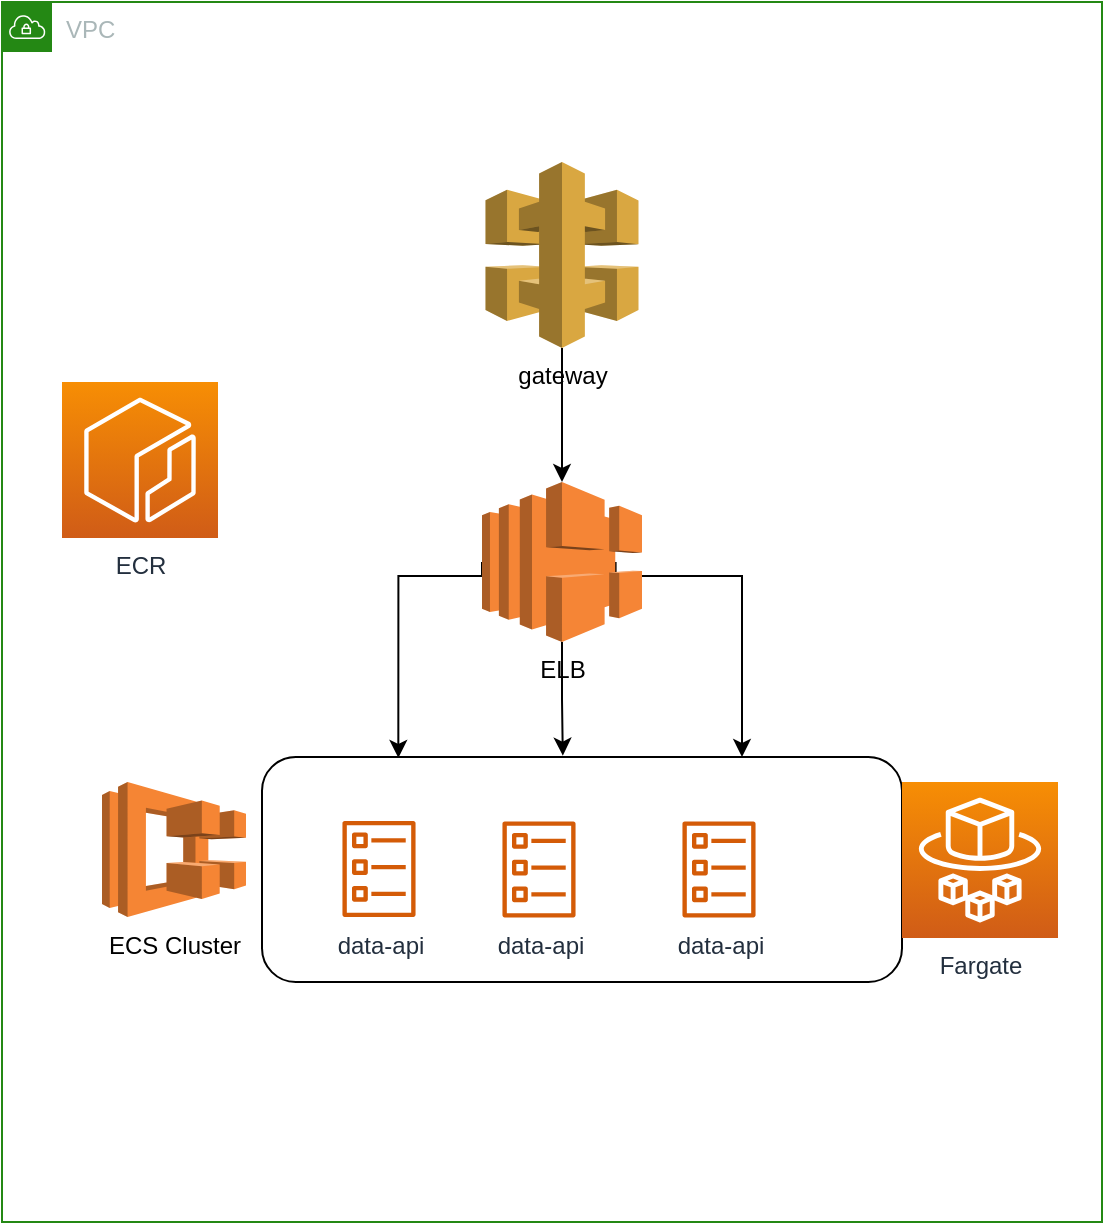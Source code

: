 <mxfile version="21.3.0" type="device">
  <diagram name="Page-1" id="X7gpv3RQXO-LYdHAEsf6">
    <mxGraphModel dx="821" dy="353" grid="1" gridSize="10" guides="1" tooltips="1" connect="1" arrows="1" fold="1" page="1" pageScale="1" pageWidth="850" pageHeight="1100" math="0" shadow="0">
      <root>
        <mxCell id="0" />
        <mxCell id="1" parent="0" />
        <mxCell id="JTrJbx8VCiw0MbzqTfgp-1" value="VPC" style="points=[[0,0],[0.25,0],[0.5,0],[0.75,0],[1,0],[1,0.25],[1,0.5],[1,0.75],[1,1],[0.75,1],[0.5,1],[0.25,1],[0,1],[0,0.75],[0,0.5],[0,0.25]];outlineConnect=0;gradientColor=none;html=1;whiteSpace=wrap;fontSize=12;fontStyle=0;container=1;pointerEvents=0;collapsible=0;recursiveResize=0;shape=mxgraph.aws4.group;grIcon=mxgraph.aws4.group_vpc;strokeColor=#248814;fillColor=none;verticalAlign=top;align=left;spacingLeft=30;fontColor=#AAB7B8;dashed=0;" vertex="1" parent="1">
          <mxGeometry x="200" y="20" width="550" height="610" as="geometry" />
        </mxCell>
        <mxCell id="JTrJbx8VCiw0MbzqTfgp-19" value="" style="group" vertex="1" connectable="0" parent="JTrJbx8VCiw0MbzqTfgp-1">
          <mxGeometry x="50" y="240" width="478" height="250" as="geometry" />
        </mxCell>
        <mxCell id="JTrJbx8VCiw0MbzqTfgp-6" value="ECS Cluster" style="outlineConnect=0;dashed=0;verticalLabelPosition=bottom;verticalAlign=top;align=center;html=1;shape=mxgraph.aws3.ecs;fillColor=#F58534;gradientColor=none;" vertex="1" parent="JTrJbx8VCiw0MbzqTfgp-19">
          <mxGeometry y="150" width="72" height="67.5" as="geometry" />
        </mxCell>
        <mxCell id="JTrJbx8VCiw0MbzqTfgp-7" value="" style="rounded=1;whiteSpace=wrap;html=1;" vertex="1" parent="JTrJbx8VCiw0MbzqTfgp-19">
          <mxGeometry x="80" y="137.5" width="320" height="112.5" as="geometry" />
        </mxCell>
        <mxCell id="JTrJbx8VCiw0MbzqTfgp-8" value="data-api" style="sketch=0;outlineConnect=0;fontColor=#232F3E;gradientColor=none;fillColor=#D45B07;strokeColor=none;dashed=0;verticalLabelPosition=bottom;verticalAlign=top;align=center;html=1;fontSize=12;fontStyle=0;aspect=fixed;pointerEvents=1;shape=mxgraph.aws4.ecs_task;" vertex="1" parent="JTrJbx8VCiw0MbzqTfgp-19">
          <mxGeometry x="120" y="169.5" width="37" height="48" as="geometry" />
        </mxCell>
        <mxCell id="JTrJbx8VCiw0MbzqTfgp-9" value="data-api" style="sketch=0;outlineConnect=0;fontColor=#232F3E;gradientColor=none;fillColor=#D45B07;strokeColor=none;dashed=0;verticalLabelPosition=bottom;verticalAlign=top;align=center;html=1;fontSize=12;fontStyle=0;aspect=fixed;pointerEvents=1;shape=mxgraph.aws4.ecs_task;" vertex="1" parent="JTrJbx8VCiw0MbzqTfgp-19">
          <mxGeometry x="200" y="169.75" width="37" height="48" as="geometry" />
        </mxCell>
        <mxCell id="JTrJbx8VCiw0MbzqTfgp-10" value="data-api" style="sketch=0;outlineConnect=0;fontColor=#232F3E;gradientColor=none;fillColor=#D45B07;strokeColor=none;dashed=0;verticalLabelPosition=bottom;verticalAlign=top;align=center;html=1;fontSize=12;fontStyle=0;aspect=fixed;pointerEvents=1;shape=mxgraph.aws4.ecs_task;" vertex="1" parent="JTrJbx8VCiw0MbzqTfgp-19">
          <mxGeometry x="290" y="169.75" width="37" height="48" as="geometry" />
        </mxCell>
        <mxCell id="JTrJbx8VCiw0MbzqTfgp-11" value="Fargate" style="sketch=0;points=[[0,0,0],[0.25,0,0],[0.5,0,0],[0.75,0,0],[1,0,0],[0,1,0],[0.25,1,0],[0.5,1,0],[0.75,1,0],[1,1,0],[0,0.25,0],[0,0.5,0],[0,0.75,0],[1,0.25,0],[1,0.5,0],[1,0.75,0]];outlineConnect=0;fontColor=#232F3E;gradientColor=#F78E04;gradientDirection=north;fillColor=#D05C17;strokeColor=#ffffff;dashed=0;verticalLabelPosition=bottom;verticalAlign=top;align=center;html=1;fontSize=12;fontStyle=0;aspect=fixed;shape=mxgraph.aws4.resourceIcon;resIcon=mxgraph.aws4.fargate;" vertex="1" parent="JTrJbx8VCiw0MbzqTfgp-19">
          <mxGeometry x="400" y="150" width="78" height="78" as="geometry" />
        </mxCell>
        <mxCell id="JTrJbx8VCiw0MbzqTfgp-16" style="edgeStyle=orthogonalEdgeStyle;rounded=0;orthogonalLoop=1;jettySize=auto;html=1;exitX=0;exitY=0.5;exitDx=0;exitDy=0;exitPerimeter=0;entryX=0.213;entryY=0.004;entryDx=0;entryDy=0;entryPerimeter=0;" edge="1" parent="JTrJbx8VCiw0MbzqTfgp-19" source="JTrJbx8VCiw0MbzqTfgp-15" target="JTrJbx8VCiw0MbzqTfgp-7">
          <mxGeometry relative="1" as="geometry">
            <Array as="points">
              <mxPoint x="190" y="47" />
              <mxPoint x="148" y="47" />
            </Array>
          </mxGeometry>
        </mxCell>
        <mxCell id="JTrJbx8VCiw0MbzqTfgp-17" style="edgeStyle=orthogonalEdgeStyle;rounded=0;orthogonalLoop=1;jettySize=auto;html=1;exitX=0.835;exitY=0.5;exitDx=0;exitDy=0;exitPerimeter=0;entryX=0.75;entryY=0;entryDx=0;entryDy=0;" edge="1" parent="JTrJbx8VCiw0MbzqTfgp-19" source="JTrJbx8VCiw0MbzqTfgp-15" target="JTrJbx8VCiw0MbzqTfgp-7">
          <mxGeometry relative="1" as="geometry">
            <Array as="points">
              <mxPoint x="320" y="47" />
            </Array>
          </mxGeometry>
        </mxCell>
        <mxCell id="JTrJbx8VCiw0MbzqTfgp-18" style="edgeStyle=orthogonalEdgeStyle;rounded=0;orthogonalLoop=1;jettySize=auto;html=1;exitX=0.5;exitY=1;exitDx=0;exitDy=0;exitPerimeter=0;entryX=0.47;entryY=-0.006;entryDx=0;entryDy=0;entryPerimeter=0;" edge="1" parent="JTrJbx8VCiw0MbzqTfgp-19" source="JTrJbx8VCiw0MbzqTfgp-15" target="JTrJbx8VCiw0MbzqTfgp-7">
          <mxGeometry relative="1" as="geometry" />
        </mxCell>
        <mxCell id="JTrJbx8VCiw0MbzqTfgp-15" value="ELB" style="outlineConnect=0;dashed=0;verticalLabelPosition=bottom;verticalAlign=top;align=center;html=1;shape=mxgraph.aws3.elastic_load_balancing;fillColor=#F58536;gradientColor=none;" vertex="1" parent="JTrJbx8VCiw0MbzqTfgp-19">
          <mxGeometry x="190" width="80" height="80" as="geometry" />
        </mxCell>
        <mxCell id="JTrJbx8VCiw0MbzqTfgp-21" style="edgeStyle=orthogonalEdgeStyle;rounded=0;orthogonalLoop=1;jettySize=auto;html=1;exitX=0.5;exitY=1;exitDx=0;exitDy=0;exitPerimeter=0;" edge="1" parent="JTrJbx8VCiw0MbzqTfgp-1" source="JTrJbx8VCiw0MbzqTfgp-20" target="JTrJbx8VCiw0MbzqTfgp-15">
          <mxGeometry relative="1" as="geometry" />
        </mxCell>
        <mxCell id="JTrJbx8VCiw0MbzqTfgp-20" value="gateway" style="outlineConnect=0;dashed=0;verticalLabelPosition=bottom;verticalAlign=top;align=center;html=1;shape=mxgraph.aws3.api_gateway;fillColor=#D9A741;gradientColor=none;" vertex="1" parent="JTrJbx8VCiw0MbzqTfgp-1">
          <mxGeometry x="241.75" y="80" width="76.5" height="93" as="geometry" />
        </mxCell>
        <mxCell id="JTrJbx8VCiw0MbzqTfgp-22" value="ECR" style="sketch=0;points=[[0,0,0],[0.25,0,0],[0.5,0,0],[0.75,0,0],[1,0,0],[0,1,0],[0.25,1,0],[0.5,1,0],[0.75,1,0],[1,1,0],[0,0.25,0],[0,0.5,0],[0,0.75,0],[1,0.25,0],[1,0.5,0],[1,0.75,0]];outlineConnect=0;fontColor=#232F3E;gradientColor=#F78E04;gradientDirection=north;fillColor=#D05C17;strokeColor=#ffffff;dashed=0;verticalLabelPosition=bottom;verticalAlign=top;align=center;html=1;fontSize=12;fontStyle=0;aspect=fixed;shape=mxgraph.aws4.resourceIcon;resIcon=mxgraph.aws4.ecr;" vertex="1" parent="JTrJbx8VCiw0MbzqTfgp-1">
          <mxGeometry x="30" y="190" width="78" height="78" as="geometry" />
        </mxCell>
      </root>
    </mxGraphModel>
  </diagram>
</mxfile>

